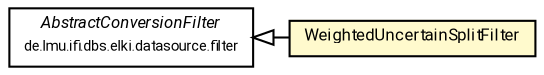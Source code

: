 #!/usr/local/bin/dot
#
# Class diagram 
# Generated by UMLGraph version R5_7_2-60-g0e99a6 (http://www.spinellis.gr/umlgraph/)
#

digraph G {
	graph [fontnames="svg"]
	edge [fontname="Roboto",fontsize=7,labelfontname="Roboto",labelfontsize=7,color="black"];
	node [fontname="Roboto",fontcolor="black",fontsize=8,shape=plaintext,margin=0,width=0,height=0];
	nodesep=0.15;
	ranksep=0.25;
	rankdir=LR;
	// de.lmu.ifi.dbs.elki.datasource.filter.AbstractConversionFilter<I, O>
	c10917546 [label=<<table title="de.lmu.ifi.dbs.elki.datasource.filter.AbstractConversionFilter" border="0" cellborder="1" cellspacing="0" cellpadding="2" href="../AbstractConversionFilter.html" target="_parent">
		<tr><td><table border="0" cellspacing="0" cellpadding="1">
		<tr><td align="center" balign="center"> <font face="Roboto"><i>AbstractConversionFilter</i></font> </td></tr>
		<tr><td align="center" balign="center"> <font face="Roboto" point-size="7.0">de.lmu.ifi.dbs.elki.datasource.filter</font> </td></tr>
		</table></td></tr>
		</table>>, URL="../AbstractConversionFilter.html"];
	// de.lmu.ifi.dbs.elki.datasource.filter.typeconversions.WeightedUncertainSplitFilter
	c10918020 [label=<<table title="de.lmu.ifi.dbs.elki.datasource.filter.typeconversions.WeightedUncertainSplitFilter" border="0" cellborder="1" cellspacing="0" cellpadding="2" bgcolor="lemonChiffon" href="WeightedUncertainSplitFilter.html" target="_parent">
		<tr><td><table border="0" cellspacing="0" cellpadding="1">
		<tr><td align="center" balign="center"> <font face="Roboto">WeightedUncertainSplitFilter</font> </td></tr>
		</table></td></tr>
		</table>>, URL="WeightedUncertainSplitFilter.html"];
	// de.lmu.ifi.dbs.elki.datasource.filter.typeconversions.WeightedUncertainSplitFilter extends de.lmu.ifi.dbs.elki.datasource.filter.AbstractConversionFilter<I, O>
	c10917546 -> c10918020 [arrowtail=empty,dir=back,weight=10];
}

